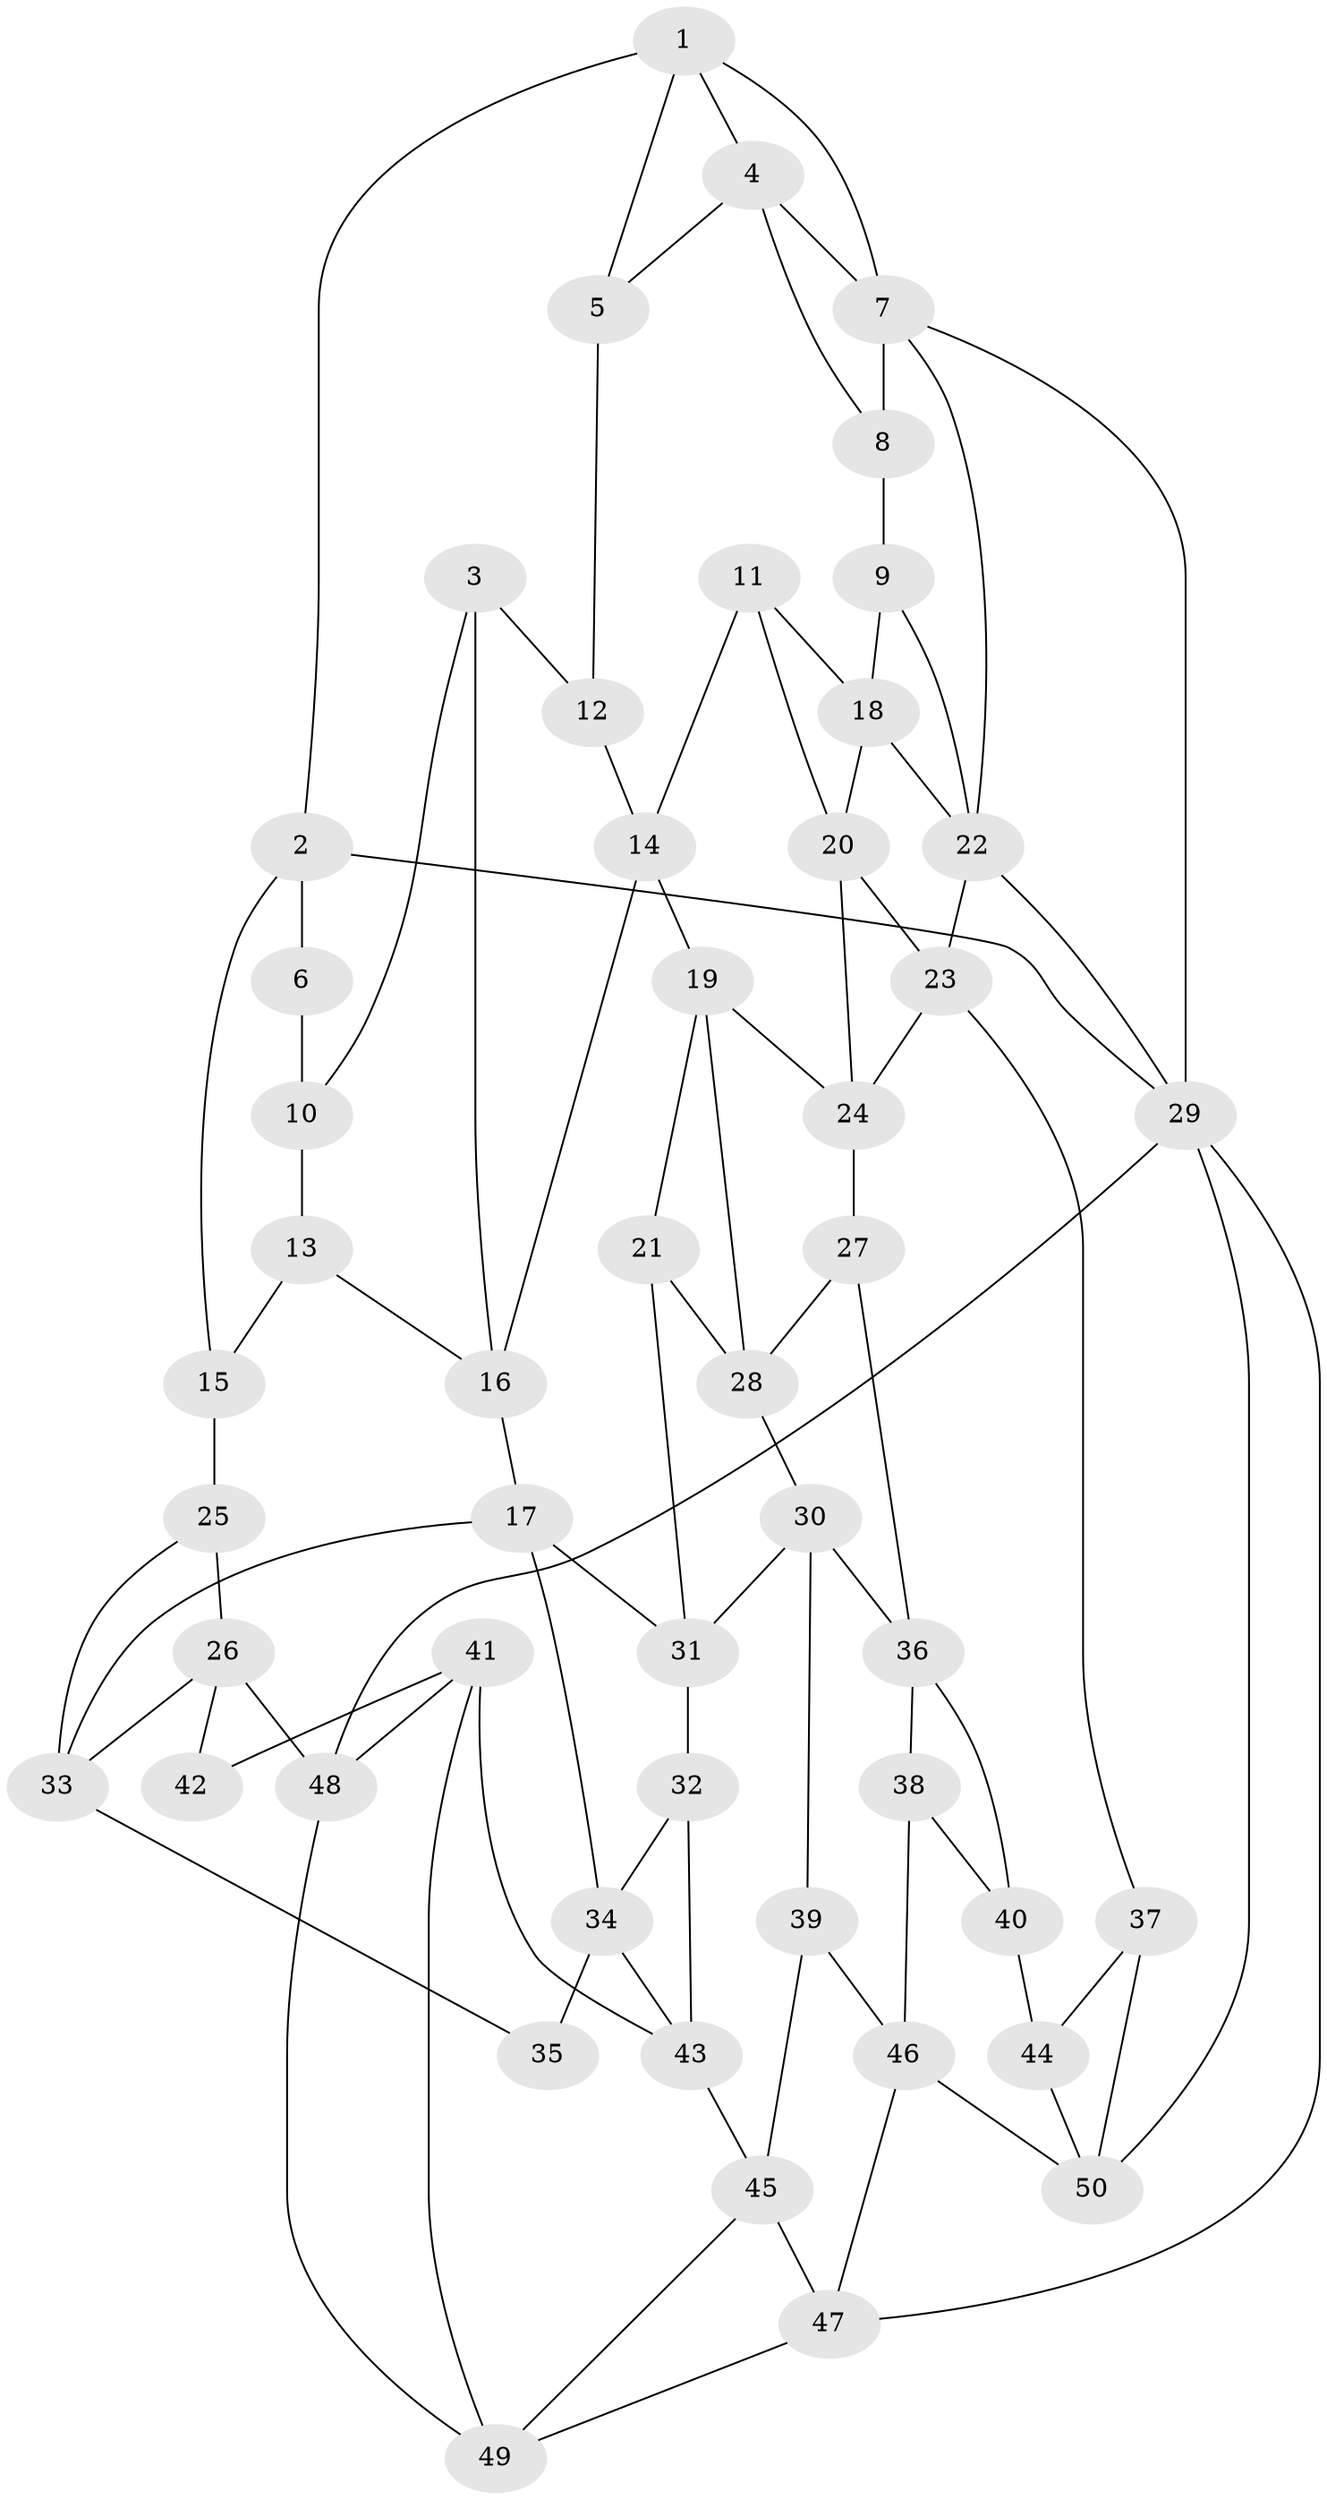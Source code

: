 // original degree distribution, {3: 0.030303030303030304, 5: 0.47474747474747475, 6: 0.24242424242424243, 4: 0.25252525252525254}
// Generated by graph-tools (version 1.1) at 2025/03/03/09/25 03:03:26]
// undirected, 50 vertices, 90 edges
graph export_dot {
graph [start="1"]
  node [color=gray90,style=filled];
  1;
  2;
  3;
  4;
  5;
  6;
  7;
  8;
  9;
  10;
  11;
  12;
  13;
  14;
  15;
  16;
  17;
  18;
  19;
  20;
  21;
  22;
  23;
  24;
  25;
  26;
  27;
  28;
  29;
  30;
  31;
  32;
  33;
  34;
  35;
  36;
  37;
  38;
  39;
  40;
  41;
  42;
  43;
  44;
  45;
  46;
  47;
  48;
  49;
  50;
  1 -- 2 [weight=1.0];
  1 -- 4 [weight=1.0];
  1 -- 5 [weight=1.0];
  1 -- 7 [weight=1.0];
  2 -- 6 [weight=1.0];
  2 -- 15 [weight=1.0];
  2 -- 29 [weight=1.0];
  3 -- 10 [weight=1.0];
  3 -- 12 [weight=1.0];
  3 -- 16 [weight=1.0];
  4 -- 5 [weight=1.0];
  4 -- 7 [weight=1.0];
  4 -- 8 [weight=1.0];
  5 -- 12 [weight=2.0];
  6 -- 10 [weight=2.0];
  7 -- 8 [weight=1.0];
  7 -- 22 [weight=1.0];
  7 -- 29 [weight=1.0];
  8 -- 9 [weight=2.0];
  9 -- 18 [weight=1.0];
  9 -- 22 [weight=1.0];
  10 -- 13 [weight=1.0];
  11 -- 14 [weight=1.0];
  11 -- 18 [weight=1.0];
  11 -- 20 [weight=1.0];
  12 -- 14 [weight=1.0];
  13 -- 15 [weight=1.0];
  13 -- 16 [weight=1.0];
  14 -- 16 [weight=1.0];
  14 -- 19 [weight=1.0];
  15 -- 25 [weight=2.0];
  16 -- 17 [weight=1.0];
  17 -- 31 [weight=1.0];
  17 -- 33 [weight=1.0];
  17 -- 34 [weight=1.0];
  18 -- 20 [weight=1.0];
  18 -- 22 [weight=1.0];
  19 -- 21 [weight=1.0];
  19 -- 24 [weight=1.0];
  19 -- 28 [weight=1.0];
  20 -- 23 [weight=1.0];
  20 -- 24 [weight=1.0];
  21 -- 28 [weight=1.0];
  21 -- 31 [weight=1.0];
  22 -- 23 [weight=1.0];
  22 -- 29 [weight=1.0];
  23 -- 24 [weight=1.0];
  23 -- 37 [weight=1.0];
  24 -- 27 [weight=1.0];
  25 -- 26 [weight=1.0];
  25 -- 33 [weight=1.0];
  26 -- 33 [weight=1.0];
  26 -- 42 [weight=1.0];
  26 -- 48 [weight=1.0];
  27 -- 28 [weight=1.0];
  27 -- 36 [weight=1.0];
  28 -- 30 [weight=1.0];
  29 -- 47 [weight=1.0];
  29 -- 48 [weight=1.0];
  29 -- 50 [weight=1.0];
  30 -- 31 [weight=1.0];
  30 -- 36 [weight=1.0];
  30 -- 39 [weight=1.0];
  31 -- 32 [weight=1.0];
  32 -- 34 [weight=1.0];
  32 -- 43 [weight=1.0];
  33 -- 35 [weight=1.0];
  34 -- 35 [weight=1.0];
  34 -- 43 [weight=1.0];
  36 -- 38 [weight=1.0];
  36 -- 40 [weight=1.0];
  37 -- 44 [weight=1.0];
  37 -- 50 [weight=1.0];
  38 -- 40 [weight=1.0];
  38 -- 46 [weight=1.0];
  39 -- 45 [weight=1.0];
  39 -- 46 [weight=1.0];
  40 -- 44 [weight=2.0];
  41 -- 42 [weight=1.0];
  41 -- 43 [weight=1.0];
  41 -- 48 [weight=1.0];
  41 -- 49 [weight=1.0];
  43 -- 45 [weight=1.0];
  44 -- 50 [weight=1.0];
  45 -- 47 [weight=1.0];
  45 -- 49 [weight=1.0];
  46 -- 47 [weight=1.0];
  46 -- 50 [weight=1.0];
  47 -- 49 [weight=1.0];
  48 -- 49 [weight=1.0];
}
